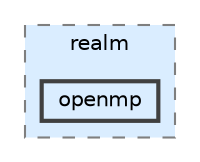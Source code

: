 digraph "/home/runner/work/realm/realm/realm-src/src/realm/openmp"
{
 // LATEX_PDF_SIZE
  bgcolor="transparent";
  edge [fontname=Helvetica,fontsize=10,labelfontname=Helvetica,labelfontsize=10];
  node [fontname=Helvetica,fontsize=10,shape=box,height=0.2,width=0.4];
  compound=true
  subgraph clusterdir_06cde62235d8b7ed0bac91e2b7ac07d2 {
    graph [ bgcolor="#daedff", pencolor="grey50", label="realm", fontname=Helvetica,fontsize=10 style="filled,dashed", URL="dir_06cde62235d8b7ed0bac91e2b7ac07d2.html",tooltip=""]
  dir_5a42686bd71ab08ec0527ddf6ef4d754 [label="openmp", fillcolor="#daedff", color="grey25", style="filled,bold", URL="dir_5a42686bd71ab08ec0527ddf6ef4d754.html",tooltip=""];
  }
}
